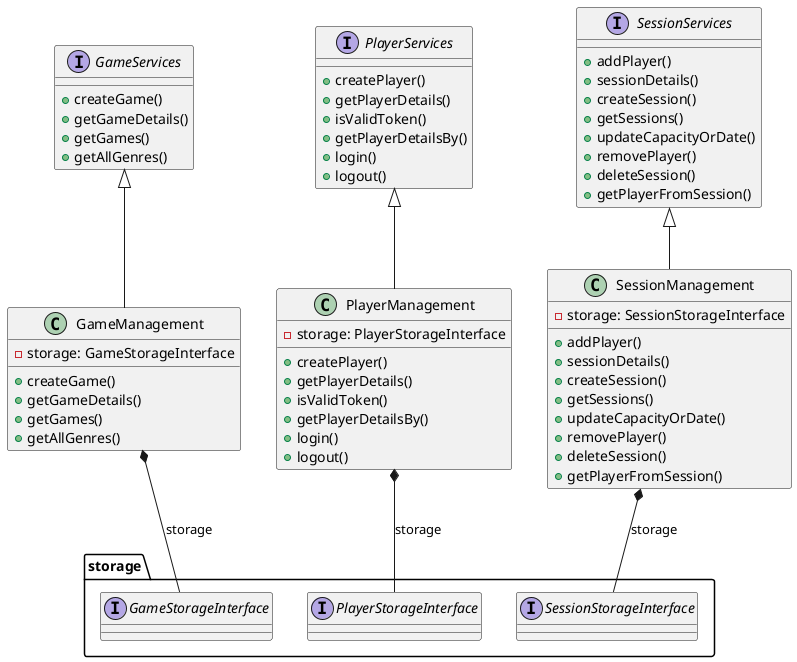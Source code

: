 @startuml
'https://plantuml.com/sequence-diagram

interface GameServices {
    +createGame()
    +getGameDetails()
    +getGames()
    +getAllGenres()
}

interface PlayerServices {
    +createPlayer()
    +getPlayerDetails()
    +isValidToken()
    +getPlayerDetailsBy()
    +login()
    +logout()
}

interface SessionServices {
    +addPlayer()
    +sessionDetails()
    +createSession()
    +getSessions()
    +updateCapacityOrDate()
    +removePlayer()
    +deleteSession()
    +getPlayerFromSession()
}

class GameManagement {
    +createGame()
    +getGameDetails()
    +getGames()
    +getAllGenres()
    -storage: GameStorageInterface
}

class PlayerManagement {
    +createPlayer()
    +getPlayerDetails()
    +isValidToken()
    +getPlayerDetailsBy()
    +login()
    +logout()
    -storage: PlayerStorageInterface
}

class SessionManagement {
    +addPlayer()
    +sessionDetails()
    +createSession()
    +getSessions()
    +updateCapacityOrDate()
    +removePlayer()
    +deleteSession()
    +getPlayerFromSession()
    -storage: SessionStorageInterface
}

GameServices <|-- GameManagement
PlayerServices <|-- PlayerManagement
SessionServices <|-- SessionManagement

package storage {
   interface GameStorageInterface
   interface PlayerStorageInterface
   interface SessionStorageInterface

}

GameManagement *-- storage.GameStorageInterface : storage
PlayerManagement *-- storage.PlayerStorageInterface : storage
SessionManagement *-- storage.SessionStorageInterface : storage

@enduml